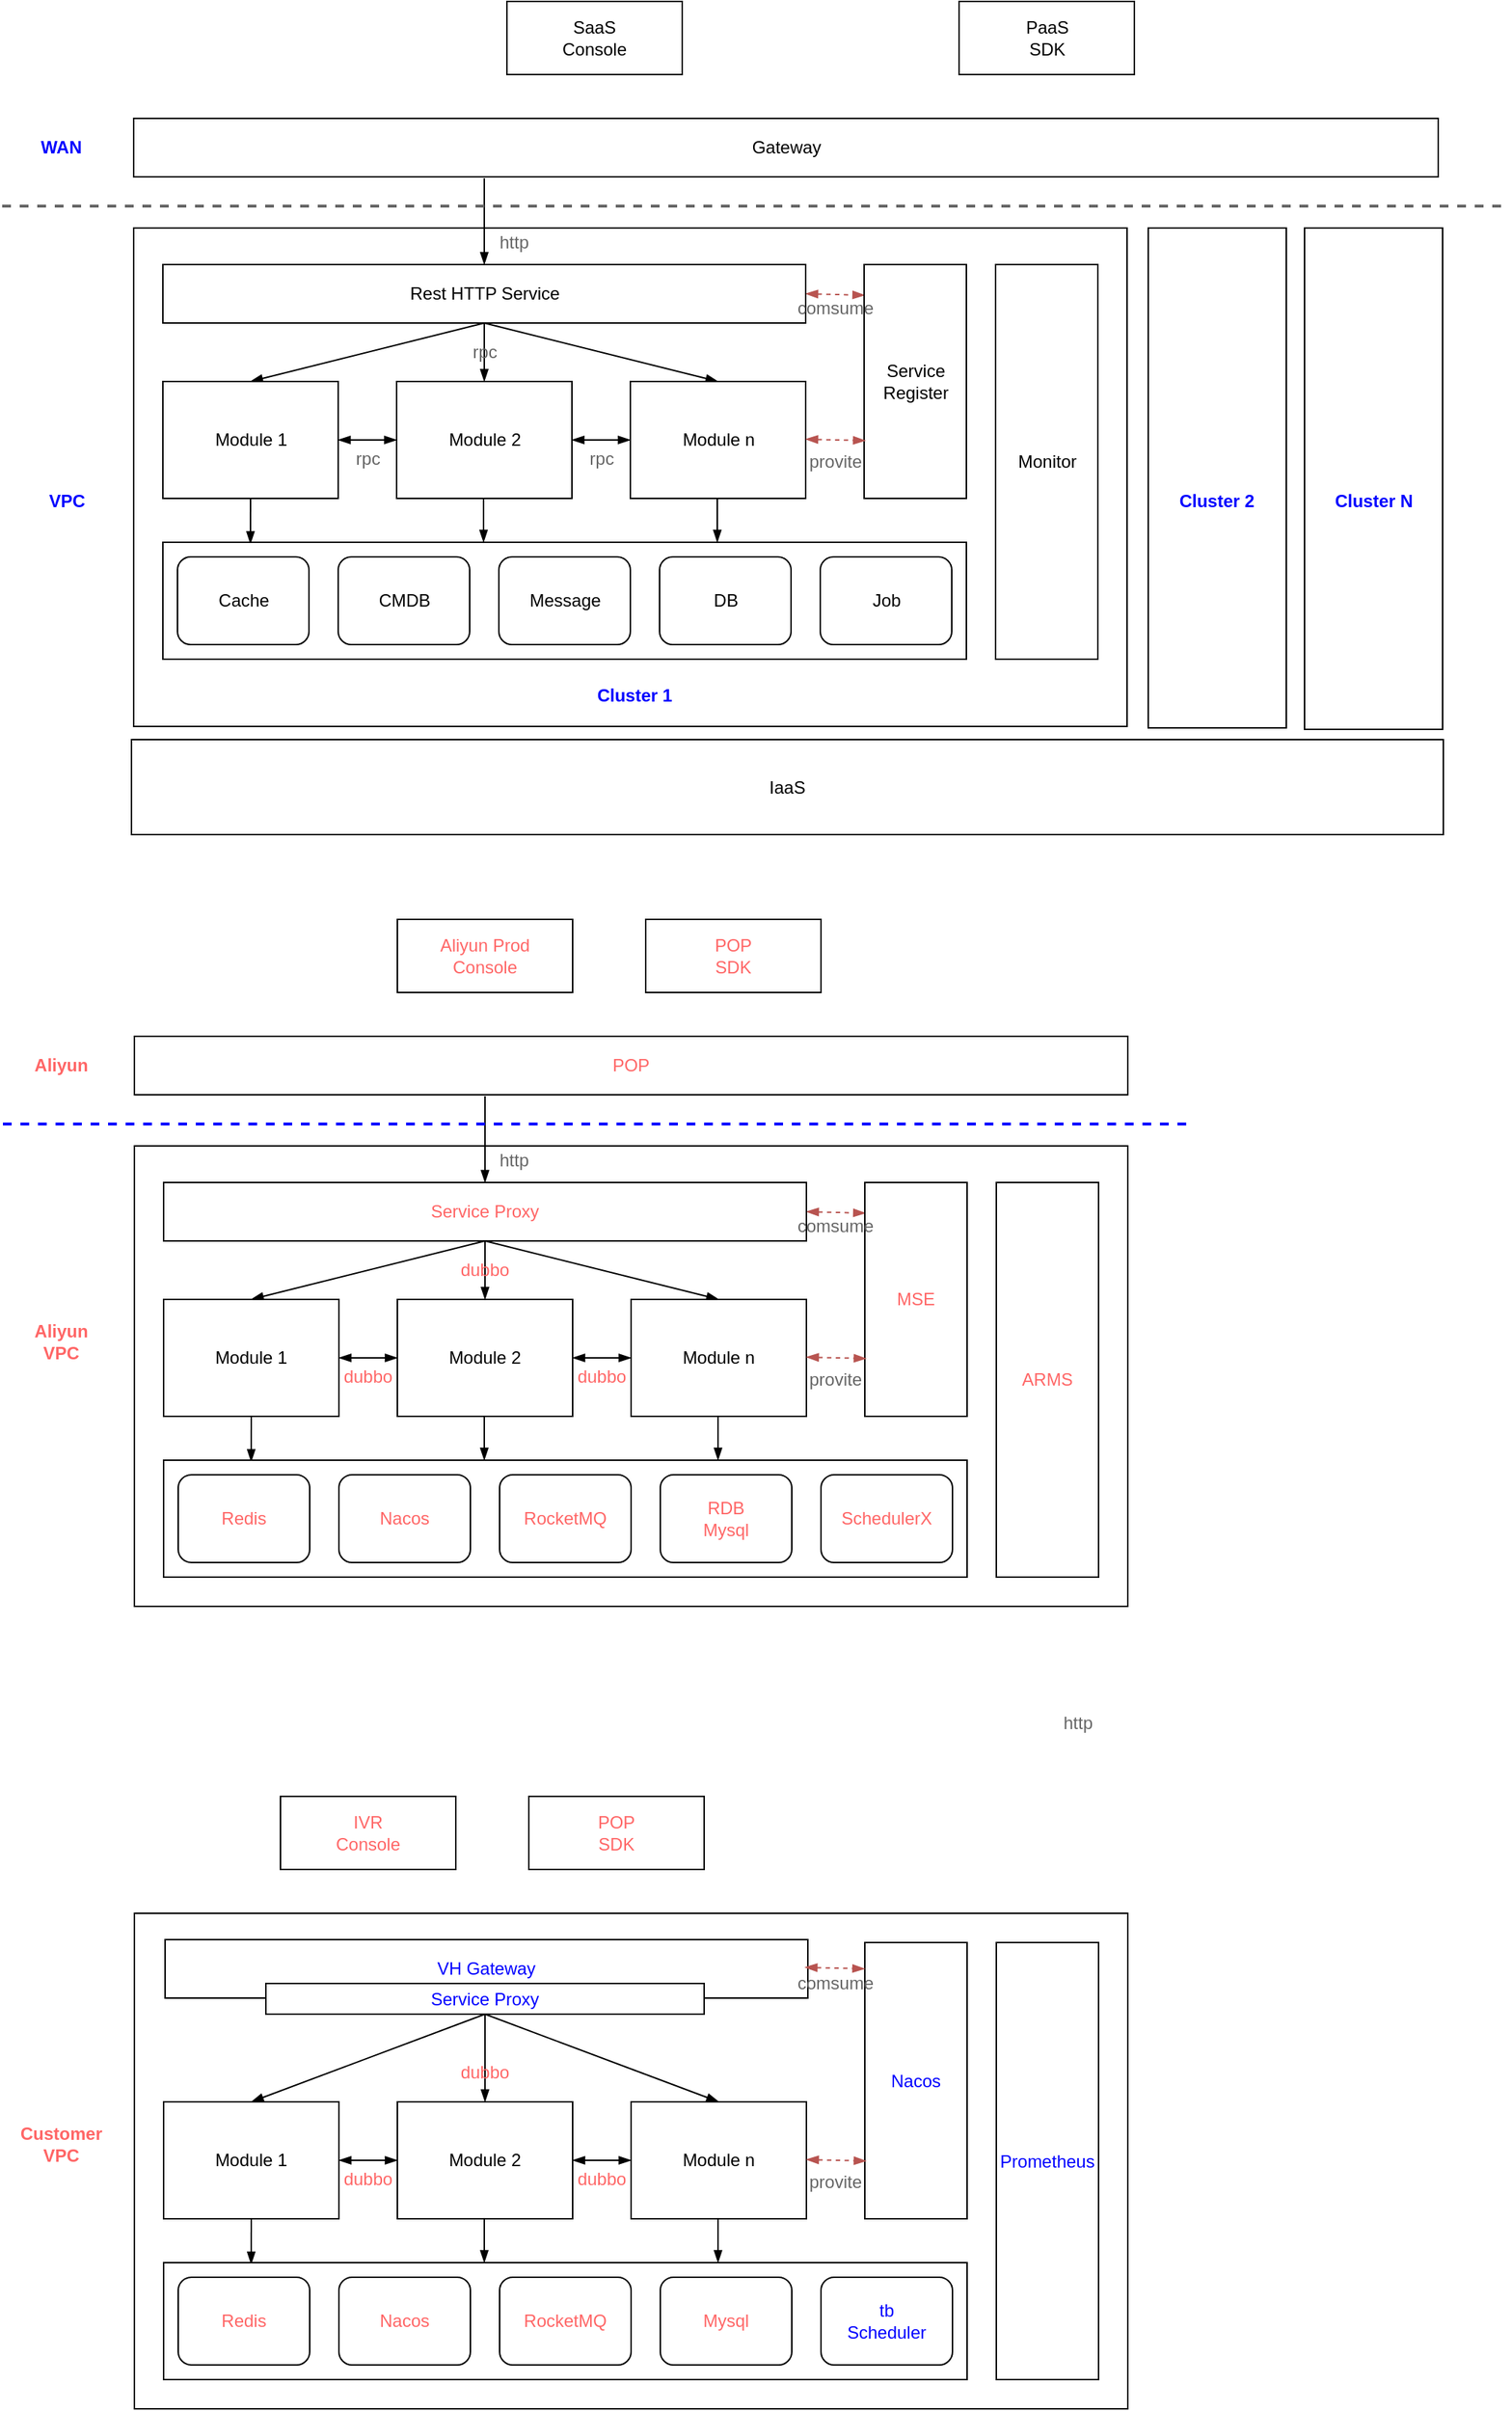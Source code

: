 <mxfile version="17.3.0" type="github">
  <diagram id="qBD8uF-JfwvzA7IrNaju" name="第 1 页">
    <mxGraphModel dx="1554" dy="994" grid="0" gridSize="10" guides="1" tooltips="1" connect="1" arrows="1" fold="1" page="1" pageScale="1" pageWidth="827" pageHeight="1169" math="0" shadow="0">
      <root>
        <mxCell id="0" />
        <mxCell id="1" parent="0" />
        <mxCell id="CRqmqo4FKYT-GxwhH9rx-8" value="" style="rounded=0;whiteSpace=wrap;html=1;" parent="1" vertex="1">
          <mxGeometry x="98.5" y="187" width="680" height="341" as="geometry" />
        </mxCell>
        <mxCell id="CRqmqo4FKYT-GxwhH9rx-20" style="edgeStyle=none;rounded=0;orthogonalLoop=1;jettySize=auto;html=1;entryX=0.5;entryY=0;entryDx=0;entryDy=0;startArrow=none;startFill=0;endArrow=blockThin;endFill=1;" parent="1" target="CRqmqo4FKYT-GxwhH9rx-2" edge="1">
          <mxGeometry relative="1" as="geometry">
            <mxPoint x="338.5" y="153" as="sourcePoint" />
          </mxGeometry>
        </mxCell>
        <mxCell id="CRqmqo4FKYT-GxwhH9rx-1" value="Gateway" style="rounded=0;whiteSpace=wrap;html=1;" parent="1" vertex="1">
          <mxGeometry x="98.5" y="112" width="893" height="40" as="geometry" />
        </mxCell>
        <mxCell id="CRqmqo4FKYT-GxwhH9rx-11" value="" style="edgeStyle=none;rounded=0;orthogonalLoop=1;jettySize=auto;html=1;startArrow=blockThin;startFill=1;endArrow=blockThin;endFill=1;exitX=1;exitY=0.5;exitDx=0;exitDy=0;entryX=0.008;entryY=0.131;entryDx=0;entryDy=0;entryPerimeter=0;dashed=1;fillColor=#f8cecc;strokeColor=#b85450;" parent="1" source="CRqmqo4FKYT-GxwhH9rx-2" target="CRqmqo4FKYT-GxwhH9rx-7" edge="1">
          <mxGeometry relative="1" as="geometry" />
        </mxCell>
        <mxCell id="CRqmqo4FKYT-GxwhH9rx-21" style="edgeStyle=none;rounded=0;orthogonalLoop=1;jettySize=auto;html=1;exitX=0.5;exitY=1;exitDx=0;exitDy=0;entryX=0.5;entryY=0;entryDx=0;entryDy=0;startArrow=none;startFill=0;endArrow=blockThin;endFill=1;" parent="1" source="CRqmqo4FKYT-GxwhH9rx-2" target="CRqmqo4FKYT-GxwhH9rx-3" edge="1">
          <mxGeometry relative="1" as="geometry" />
        </mxCell>
        <mxCell id="CRqmqo4FKYT-GxwhH9rx-22" style="edgeStyle=none;rounded=0;orthogonalLoop=1;jettySize=auto;html=1;exitX=0.5;exitY=1;exitDx=0;exitDy=0;entryX=0.5;entryY=0;entryDx=0;entryDy=0;startArrow=none;startFill=0;endArrow=blockThin;endFill=1;" parent="1" source="CRqmqo4FKYT-GxwhH9rx-2" target="CRqmqo4FKYT-GxwhH9rx-5" edge="1">
          <mxGeometry relative="1" as="geometry" />
        </mxCell>
        <mxCell id="CRqmqo4FKYT-GxwhH9rx-23" style="edgeStyle=none;rounded=0;orthogonalLoop=1;jettySize=auto;html=1;exitX=0.5;exitY=1;exitDx=0;exitDy=0;entryX=0.5;entryY=0;entryDx=0;entryDy=0;startArrow=none;startFill=0;endArrow=blockThin;endFill=1;" parent="1" source="CRqmqo4FKYT-GxwhH9rx-2" target="CRqmqo4FKYT-GxwhH9rx-6" edge="1">
          <mxGeometry relative="1" as="geometry" />
        </mxCell>
        <mxCell id="CRqmqo4FKYT-GxwhH9rx-2" value="Rest HTTP Service" style="rounded=0;whiteSpace=wrap;html=1;" parent="1" vertex="1">
          <mxGeometry x="118.5" y="212" width="440" height="40" as="geometry" />
        </mxCell>
        <mxCell id="CRqmqo4FKYT-GxwhH9rx-9" value="" style="rounded=0;orthogonalLoop=1;jettySize=auto;html=1;startArrow=blockThin;startFill=1;endArrow=blockThin;endFill=1;" parent="1" source="CRqmqo4FKYT-GxwhH9rx-3" target="CRqmqo4FKYT-GxwhH9rx-5" edge="1">
          <mxGeometry relative="1" as="geometry" />
        </mxCell>
        <mxCell id="CRqmqo4FKYT-GxwhH9rx-24" style="edgeStyle=none;rounded=0;orthogonalLoop=1;jettySize=auto;html=1;exitX=0.5;exitY=1;exitDx=0;exitDy=0;entryX=0.109;entryY=0.013;entryDx=0;entryDy=0;entryPerimeter=0;startArrow=none;startFill=0;endArrow=blockThin;endFill=1;" parent="1" source="CRqmqo4FKYT-GxwhH9rx-3" target="CRqmqo4FKYT-GxwhH9rx-14" edge="1">
          <mxGeometry relative="1" as="geometry" />
        </mxCell>
        <mxCell id="CRqmqo4FKYT-GxwhH9rx-3" value="Module 1" style="rounded=0;whiteSpace=wrap;html=1;" parent="1" vertex="1">
          <mxGeometry x="118.5" y="292" width="120" height="80" as="geometry" />
        </mxCell>
        <mxCell id="CRqmqo4FKYT-GxwhH9rx-10" value="" style="edgeStyle=none;rounded=0;orthogonalLoop=1;jettySize=auto;html=1;startArrow=blockThin;startFill=1;endArrow=blockThin;endFill=1;" parent="1" source="CRqmqo4FKYT-GxwhH9rx-5" target="CRqmqo4FKYT-GxwhH9rx-6" edge="1">
          <mxGeometry relative="1" as="geometry" />
        </mxCell>
        <mxCell id="CRqmqo4FKYT-GxwhH9rx-5" value="Module 2" style="rounded=0;whiteSpace=wrap;html=1;" parent="1" vertex="1">
          <mxGeometry x="278.5" y="292" width="120" height="80" as="geometry" />
        </mxCell>
        <mxCell id="CRqmqo4FKYT-GxwhH9rx-6" value="Module n" style="rounded=0;whiteSpace=wrap;html=1;" parent="1" vertex="1">
          <mxGeometry x="438.5" y="292" width="120" height="80" as="geometry" />
        </mxCell>
        <mxCell id="CRqmqo4FKYT-GxwhH9rx-7" value="Service&lt;br&gt;Register" style="rounded=0;whiteSpace=wrap;html=1;" parent="1" vertex="1">
          <mxGeometry x="598.5" y="212" width="70" height="160" as="geometry" />
        </mxCell>
        <mxCell id="CRqmqo4FKYT-GxwhH9rx-13" value="" style="edgeStyle=none;rounded=0;orthogonalLoop=1;jettySize=auto;html=1;startArrow=blockThin;startFill=1;endArrow=blockThin;endFill=1;exitX=1;exitY=0.5;exitDx=0;exitDy=0;entryX=0.008;entryY=0.131;entryDx=0;entryDy=0;entryPerimeter=0;dashed=1;fillColor=#f8cecc;strokeColor=#b85450;" parent="1" edge="1">
          <mxGeometry relative="1" as="geometry">
            <mxPoint x="558.5" y="331.5" as="sourcePoint" />
            <mxPoint x="599.46" y="332.46" as="targetPoint" />
          </mxGeometry>
        </mxCell>
        <mxCell id="CRqmqo4FKYT-GxwhH9rx-14" value="" style="rounded=0;whiteSpace=wrap;html=1;" parent="1" vertex="1">
          <mxGeometry x="118.5" y="402" width="550" height="80" as="geometry" />
        </mxCell>
        <mxCell id="CRqmqo4FKYT-GxwhH9rx-15" value="Cache" style="rounded=1;whiteSpace=wrap;html=1;" parent="1" vertex="1">
          <mxGeometry x="128.5" y="412" width="90" height="60" as="geometry" />
        </mxCell>
        <mxCell id="CRqmqo4FKYT-GxwhH9rx-16" value="CMDB" style="rounded=1;whiteSpace=wrap;html=1;" parent="1" vertex="1">
          <mxGeometry x="238.5" y="412" width="90" height="60" as="geometry" />
        </mxCell>
        <mxCell id="CRqmqo4FKYT-GxwhH9rx-17" value="Message" style="rounded=1;whiteSpace=wrap;html=1;" parent="1" vertex="1">
          <mxGeometry x="348.5" y="412" width="90" height="60" as="geometry" />
        </mxCell>
        <mxCell id="CRqmqo4FKYT-GxwhH9rx-18" value="DB" style="rounded=1;whiteSpace=wrap;html=1;" parent="1" vertex="1">
          <mxGeometry x="458.5" y="412" width="90" height="60" as="geometry" />
        </mxCell>
        <mxCell id="CRqmqo4FKYT-GxwhH9rx-19" value="Job" style="rounded=1;whiteSpace=wrap;html=1;" parent="1" vertex="1">
          <mxGeometry x="568.5" y="412" width="90" height="60" as="geometry" />
        </mxCell>
        <mxCell id="CRqmqo4FKYT-GxwhH9rx-25" style="edgeStyle=none;rounded=0;orthogonalLoop=1;jettySize=auto;html=1;exitX=0.5;exitY=1;exitDx=0;exitDy=0;entryX=0.1;entryY=0;entryDx=0;entryDy=0;entryPerimeter=0;startArrow=none;startFill=0;endArrow=blockThin;endFill=1;" parent="1" edge="1">
          <mxGeometry relative="1" as="geometry">
            <mxPoint x="338" y="372" as="sourcePoint" />
            <mxPoint x="338" y="402" as="targetPoint" />
          </mxGeometry>
        </mxCell>
        <mxCell id="CRqmqo4FKYT-GxwhH9rx-26" style="edgeStyle=none;rounded=0;orthogonalLoop=1;jettySize=auto;html=1;exitX=0.5;exitY=1;exitDx=0;exitDy=0;entryX=0.1;entryY=0;entryDx=0;entryDy=0;entryPerimeter=0;startArrow=none;startFill=0;endArrow=blockThin;endFill=1;" parent="1" edge="1">
          <mxGeometry relative="1" as="geometry">
            <mxPoint x="498" y="372" as="sourcePoint" />
            <mxPoint x="498" y="402" as="targetPoint" />
          </mxGeometry>
        </mxCell>
        <mxCell id="CRqmqo4FKYT-GxwhH9rx-27" value="Monitor" style="rounded=0;whiteSpace=wrap;html=1;" parent="1" vertex="1">
          <mxGeometry x="688.5" y="212" width="70" height="270" as="geometry" />
        </mxCell>
        <mxCell id="CRqmqo4FKYT-GxwhH9rx-28" value="SaaS&lt;br&gt;Console" style="rounded=0;whiteSpace=wrap;html=1;" parent="1" vertex="1">
          <mxGeometry x="354" y="32" width="120" height="50" as="geometry" />
        </mxCell>
        <mxCell id="CRqmqo4FKYT-GxwhH9rx-29" value="PaaS &lt;br&gt;SDK" style="rounded=0;whiteSpace=wrap;html=1;" parent="1" vertex="1">
          <mxGeometry x="663.5" y="32" width="120" height="50" as="geometry" />
        </mxCell>
        <mxCell id="CRqmqo4FKYT-GxwhH9rx-31" value="WAN" style="text;html=1;strokeColor=none;fillColor=none;align=center;verticalAlign=middle;whiteSpace=wrap;rounded=0;fontStyle=1;fontColor=#0000FF;" parent="1" vertex="1">
          <mxGeometry x="28.5" y="122" width="40" height="20" as="geometry" />
        </mxCell>
        <mxCell id="CRqmqo4FKYT-GxwhH9rx-32" value="VPC" style="text;html=1;strokeColor=none;fillColor=none;align=center;verticalAlign=middle;whiteSpace=wrap;rounded=0;fontStyle=1;fontColor=#0000FF;" parent="1" vertex="1">
          <mxGeometry x="33" y="364" width="40" height="20" as="geometry" />
        </mxCell>
        <mxCell id="CRqmqo4FKYT-GxwhH9rx-35" value="" style="endArrow=none;dashed=1;html=1;fontColor=#0000FF;strokeColor=#666666;strokeWidth=2;" parent="1" edge="1">
          <mxGeometry width="50" height="50" relative="1" as="geometry">
            <mxPoint x="8.5" y="172" as="sourcePoint" />
            <mxPoint x="1039" y="172" as="targetPoint" />
          </mxGeometry>
        </mxCell>
        <mxCell id="CRqmqo4FKYT-GxwhH9rx-36" value="rpc" style="text;html=1;strokeColor=none;fillColor=none;align=center;verticalAlign=middle;whiteSpace=wrap;rounded=0;fontColor=#666666;" parent="1" vertex="1">
          <mxGeometry x="318.5" y="262" width="40" height="20" as="geometry" />
        </mxCell>
        <mxCell id="CRqmqo4FKYT-GxwhH9rx-37" value="rpc" style="text;html=1;strokeColor=none;fillColor=none;align=center;verticalAlign=middle;whiteSpace=wrap;rounded=0;fontColor=#666666;" parent="1" vertex="1">
          <mxGeometry x="238.5" y="334.5" width="40" height="20" as="geometry" />
        </mxCell>
        <mxCell id="CRqmqo4FKYT-GxwhH9rx-38" value="http" style="text;html=1;strokeColor=none;fillColor=none;align=center;verticalAlign=middle;whiteSpace=wrap;rounded=0;fontColor=#666666;" parent="1" vertex="1">
          <mxGeometry x="338.5" y="187" width="40" height="20" as="geometry" />
        </mxCell>
        <mxCell id="CRqmqo4FKYT-GxwhH9rx-39" value="rpc" style="text;html=1;strokeColor=none;fillColor=none;align=center;verticalAlign=middle;whiteSpace=wrap;rounded=0;fontColor=#666666;" parent="1" vertex="1">
          <mxGeometry x="398.5" y="334.5" width="40" height="20" as="geometry" />
        </mxCell>
        <mxCell id="CRqmqo4FKYT-GxwhH9rx-40" value="provite" style="text;html=1;strokeColor=none;fillColor=none;align=center;verticalAlign=middle;whiteSpace=wrap;rounded=0;fontColor=#666666;" parent="1" vertex="1">
          <mxGeometry x="558.5" y="337" width="40" height="20" as="geometry" />
        </mxCell>
        <mxCell id="CRqmqo4FKYT-GxwhH9rx-41" value="comsume" style="text;html=1;strokeColor=none;fillColor=none;align=center;verticalAlign=middle;whiteSpace=wrap;rounded=0;fontColor=#666666;" parent="1" vertex="1">
          <mxGeometry x="558.5" y="232" width="40" height="20" as="geometry" />
        </mxCell>
        <mxCell id="CRqmqo4FKYT-GxwhH9rx-42" value="" style="rounded=0;whiteSpace=wrap;html=1;" parent="1" vertex="1">
          <mxGeometry x="99" y="815" width="680" height="315" as="geometry" />
        </mxCell>
        <mxCell id="CRqmqo4FKYT-GxwhH9rx-43" style="edgeStyle=none;rounded=0;orthogonalLoop=1;jettySize=auto;html=1;entryX=0.5;entryY=0;entryDx=0;entryDy=0;startArrow=none;startFill=0;endArrow=blockThin;endFill=1;" parent="1" target="CRqmqo4FKYT-GxwhH9rx-49" edge="1">
          <mxGeometry relative="1" as="geometry">
            <mxPoint x="339" y="781" as="sourcePoint" />
          </mxGeometry>
        </mxCell>
        <mxCell id="CRqmqo4FKYT-GxwhH9rx-44" value="&lt;font color=&quot;#ff6666&quot;&gt;POP&lt;/font&gt;" style="rounded=0;whiteSpace=wrap;html=1;" parent="1" vertex="1">
          <mxGeometry x="99" y="740" width="680" height="40" as="geometry" />
        </mxCell>
        <mxCell id="CRqmqo4FKYT-GxwhH9rx-45" value="" style="edgeStyle=none;rounded=0;orthogonalLoop=1;jettySize=auto;html=1;startArrow=blockThin;startFill=1;endArrow=blockThin;endFill=1;exitX=1;exitY=0.5;exitDx=0;exitDy=0;entryX=0.008;entryY=0.131;entryDx=0;entryDy=0;entryPerimeter=0;dashed=1;fillColor=#f8cecc;strokeColor=#b85450;" parent="1" source="CRqmqo4FKYT-GxwhH9rx-49" target="CRqmqo4FKYT-GxwhH9rx-56" edge="1">
          <mxGeometry relative="1" as="geometry" />
        </mxCell>
        <mxCell id="CRqmqo4FKYT-GxwhH9rx-46" style="edgeStyle=none;rounded=0;orthogonalLoop=1;jettySize=auto;html=1;exitX=0.5;exitY=1;exitDx=0;exitDy=0;entryX=0.5;entryY=0;entryDx=0;entryDy=0;startArrow=none;startFill=0;endArrow=blockThin;endFill=1;" parent="1" source="CRqmqo4FKYT-GxwhH9rx-49" target="CRqmqo4FKYT-GxwhH9rx-52" edge="1">
          <mxGeometry relative="1" as="geometry" />
        </mxCell>
        <mxCell id="CRqmqo4FKYT-GxwhH9rx-47" style="edgeStyle=none;rounded=0;orthogonalLoop=1;jettySize=auto;html=1;exitX=0.5;exitY=1;exitDx=0;exitDy=0;entryX=0.5;entryY=0;entryDx=0;entryDy=0;startArrow=none;startFill=0;endArrow=blockThin;endFill=1;" parent="1" source="CRqmqo4FKYT-GxwhH9rx-49" target="CRqmqo4FKYT-GxwhH9rx-54" edge="1">
          <mxGeometry relative="1" as="geometry" />
        </mxCell>
        <mxCell id="CRqmqo4FKYT-GxwhH9rx-48" style="edgeStyle=none;rounded=0;orthogonalLoop=1;jettySize=auto;html=1;exitX=0.5;exitY=1;exitDx=0;exitDy=0;entryX=0.5;entryY=0;entryDx=0;entryDy=0;startArrow=none;startFill=0;endArrow=blockThin;endFill=1;" parent="1" source="CRqmqo4FKYT-GxwhH9rx-49" target="CRqmqo4FKYT-GxwhH9rx-55" edge="1">
          <mxGeometry relative="1" as="geometry" />
        </mxCell>
        <mxCell id="CRqmqo4FKYT-GxwhH9rx-49" value="&lt;font color=&quot;#ff6666&quot;&gt;Service Proxy&lt;/font&gt;" style="rounded=0;whiteSpace=wrap;html=1;" parent="1" vertex="1">
          <mxGeometry x="119" y="840" width="440" height="40" as="geometry" />
        </mxCell>
        <mxCell id="CRqmqo4FKYT-GxwhH9rx-50" value="" style="rounded=0;orthogonalLoop=1;jettySize=auto;html=1;startArrow=blockThin;startFill=1;endArrow=blockThin;endFill=1;" parent="1" source="CRqmqo4FKYT-GxwhH9rx-52" target="CRqmqo4FKYT-GxwhH9rx-54" edge="1">
          <mxGeometry relative="1" as="geometry" />
        </mxCell>
        <mxCell id="CRqmqo4FKYT-GxwhH9rx-51" style="edgeStyle=none;rounded=0;orthogonalLoop=1;jettySize=auto;html=1;exitX=0.5;exitY=1;exitDx=0;exitDy=0;entryX=0.109;entryY=0.013;entryDx=0;entryDy=0;entryPerimeter=0;startArrow=none;startFill=0;endArrow=blockThin;endFill=1;" parent="1" source="CRqmqo4FKYT-GxwhH9rx-52" target="CRqmqo4FKYT-GxwhH9rx-58" edge="1">
          <mxGeometry relative="1" as="geometry" />
        </mxCell>
        <mxCell id="CRqmqo4FKYT-GxwhH9rx-52" value="Module 1" style="rounded=0;whiteSpace=wrap;html=1;" parent="1" vertex="1">
          <mxGeometry x="119" y="920" width="120" height="80" as="geometry" />
        </mxCell>
        <mxCell id="CRqmqo4FKYT-GxwhH9rx-53" value="" style="edgeStyle=none;rounded=0;orthogonalLoop=1;jettySize=auto;html=1;startArrow=blockThin;startFill=1;endArrow=blockThin;endFill=1;" parent="1" source="CRqmqo4FKYT-GxwhH9rx-54" target="CRqmqo4FKYT-GxwhH9rx-55" edge="1">
          <mxGeometry relative="1" as="geometry" />
        </mxCell>
        <mxCell id="CRqmqo4FKYT-GxwhH9rx-54" value="Module 2" style="rounded=0;whiteSpace=wrap;html=1;" parent="1" vertex="1">
          <mxGeometry x="279" y="920" width="120" height="80" as="geometry" />
        </mxCell>
        <mxCell id="CRqmqo4FKYT-GxwhH9rx-55" value="Module n" style="rounded=0;whiteSpace=wrap;html=1;" parent="1" vertex="1">
          <mxGeometry x="439" y="920" width="120" height="80" as="geometry" />
        </mxCell>
        <mxCell id="CRqmqo4FKYT-GxwhH9rx-56" value="MSE" style="rounded=0;whiteSpace=wrap;html=1;fontColor=#FF6666;" parent="1" vertex="1">
          <mxGeometry x="599" y="840" width="70" height="160" as="geometry" />
        </mxCell>
        <mxCell id="CRqmqo4FKYT-GxwhH9rx-57" value="" style="edgeStyle=none;rounded=0;orthogonalLoop=1;jettySize=auto;html=1;startArrow=blockThin;startFill=1;endArrow=blockThin;endFill=1;exitX=1;exitY=0.5;exitDx=0;exitDy=0;entryX=0.008;entryY=0.131;entryDx=0;entryDy=0;entryPerimeter=0;dashed=1;fillColor=#f8cecc;strokeColor=#b85450;" parent="1" edge="1">
          <mxGeometry relative="1" as="geometry">
            <mxPoint x="559" y="959.5" as="sourcePoint" />
            <mxPoint x="599.96" y="960.46" as="targetPoint" />
          </mxGeometry>
        </mxCell>
        <mxCell id="CRqmqo4FKYT-GxwhH9rx-58" value="" style="rounded=0;whiteSpace=wrap;html=1;" parent="1" vertex="1">
          <mxGeometry x="119" y="1030" width="550" height="80" as="geometry" />
        </mxCell>
        <mxCell id="CRqmqo4FKYT-GxwhH9rx-59" value="Redis" style="rounded=1;whiteSpace=wrap;html=1;fontColor=#FF6666;" parent="1" vertex="1">
          <mxGeometry x="129" y="1040" width="90" height="60" as="geometry" />
        </mxCell>
        <mxCell id="CRqmqo4FKYT-GxwhH9rx-60" value="Nacos" style="rounded=1;whiteSpace=wrap;html=1;fontColor=#FF6666;" parent="1" vertex="1">
          <mxGeometry x="239" y="1040" width="90" height="60" as="geometry" />
        </mxCell>
        <mxCell id="CRqmqo4FKYT-GxwhH9rx-61" value="RocketMQ" style="rounded=1;whiteSpace=wrap;html=1;fontColor=#FF6666;" parent="1" vertex="1">
          <mxGeometry x="349" y="1040" width="90" height="60" as="geometry" />
        </mxCell>
        <mxCell id="CRqmqo4FKYT-GxwhH9rx-62" value="RDB&lt;br&gt;Mysql" style="rounded=1;whiteSpace=wrap;html=1;fontColor=#FF6666;" parent="1" vertex="1">
          <mxGeometry x="459" y="1040" width="90" height="60" as="geometry" />
        </mxCell>
        <mxCell id="CRqmqo4FKYT-GxwhH9rx-63" value="SchedulerX" style="rounded=1;whiteSpace=wrap;html=1;fontColor=#FF6666;" parent="1" vertex="1">
          <mxGeometry x="569" y="1040" width="90" height="60" as="geometry" />
        </mxCell>
        <mxCell id="CRqmqo4FKYT-GxwhH9rx-64" style="edgeStyle=none;rounded=0;orthogonalLoop=1;jettySize=auto;html=1;exitX=0.5;exitY=1;exitDx=0;exitDy=0;entryX=0.1;entryY=0;entryDx=0;entryDy=0;entryPerimeter=0;startArrow=none;startFill=0;endArrow=blockThin;endFill=1;" parent="1" edge="1">
          <mxGeometry relative="1" as="geometry">
            <mxPoint x="338.5" y="1000" as="sourcePoint" />
            <mxPoint x="338.5" y="1030" as="targetPoint" />
          </mxGeometry>
        </mxCell>
        <mxCell id="CRqmqo4FKYT-GxwhH9rx-65" style="edgeStyle=none;rounded=0;orthogonalLoop=1;jettySize=auto;html=1;exitX=0.5;exitY=1;exitDx=0;exitDy=0;entryX=0.1;entryY=0;entryDx=0;entryDy=0;entryPerimeter=0;startArrow=none;startFill=0;endArrow=blockThin;endFill=1;" parent="1" edge="1">
          <mxGeometry relative="1" as="geometry">
            <mxPoint x="498.5" y="1000" as="sourcePoint" />
            <mxPoint x="498.5" y="1030" as="targetPoint" />
          </mxGeometry>
        </mxCell>
        <mxCell id="CRqmqo4FKYT-GxwhH9rx-66" value="ARMS" style="rounded=0;whiteSpace=wrap;html=1;fontColor=#FF6666;" parent="1" vertex="1">
          <mxGeometry x="689" y="840" width="70" height="270" as="geometry" />
        </mxCell>
        <mxCell id="CRqmqo4FKYT-GxwhH9rx-67" value="Aliyun Prod&lt;br&gt;Console" style="rounded=0;whiteSpace=wrap;html=1;fontColor=#FF6666;" parent="1" vertex="1">
          <mxGeometry x="279" y="660" width="120" height="50" as="geometry" />
        </mxCell>
        <mxCell id="CRqmqo4FKYT-GxwhH9rx-68" value="POP&lt;br&gt;SDK" style="rounded=0;whiteSpace=wrap;html=1;fontColor=#FF6666;" parent="1" vertex="1">
          <mxGeometry x="449" y="660" width="120" height="50" as="geometry" />
        </mxCell>
        <mxCell id="CRqmqo4FKYT-GxwhH9rx-69" value="Aliyun" style="text;html=1;strokeColor=none;fillColor=none;align=center;verticalAlign=middle;whiteSpace=wrap;rounded=0;fontStyle=1;fontColor=#FF6666;" parent="1" vertex="1">
          <mxGeometry x="29" y="750" width="40" height="20" as="geometry" />
        </mxCell>
        <mxCell id="CRqmqo4FKYT-GxwhH9rx-70" value="Aliyun&lt;br&gt;VPC" style="text;html=1;strokeColor=none;fillColor=none;align=center;verticalAlign=middle;whiteSpace=wrap;rounded=0;fontStyle=1;fontColor=#FF6666;" parent="1" vertex="1">
          <mxGeometry x="29" y="939" width="40" height="20" as="geometry" />
        </mxCell>
        <mxCell id="CRqmqo4FKYT-GxwhH9rx-71" value="" style="endArrow=none;dashed=1;html=1;fontColor=#0000FF;strokeColor=#0000FF;strokeWidth=2;" parent="1" edge="1">
          <mxGeometry width="50" height="50" relative="1" as="geometry">
            <mxPoint x="9" y="800" as="sourcePoint" />
            <mxPoint x="819" y="800" as="targetPoint" />
          </mxGeometry>
        </mxCell>
        <mxCell id="CRqmqo4FKYT-GxwhH9rx-72" value="dubbo" style="text;html=1;strokeColor=none;fillColor=none;align=center;verticalAlign=middle;whiteSpace=wrap;rounded=0;fontColor=#FF6666;" parent="1" vertex="1">
          <mxGeometry x="319" y="890" width="40" height="20" as="geometry" />
        </mxCell>
        <mxCell id="CRqmqo4FKYT-GxwhH9rx-73" value="dubbo" style="text;html=1;strokeColor=none;fillColor=none;align=center;verticalAlign=middle;whiteSpace=wrap;rounded=0;fontColor=#FF6666;" parent="1" vertex="1">
          <mxGeometry x="239" y="962.5" width="40" height="20" as="geometry" />
        </mxCell>
        <mxCell id="CRqmqo4FKYT-GxwhH9rx-74" value="http" style="text;html=1;strokeColor=none;fillColor=none;align=center;verticalAlign=middle;whiteSpace=wrap;rounded=0;fontColor=#666666;" parent="1" vertex="1">
          <mxGeometry x="339" y="815" width="40" height="20" as="geometry" />
        </mxCell>
        <mxCell id="CRqmqo4FKYT-GxwhH9rx-75" value="dubbo" style="text;html=1;strokeColor=none;fillColor=none;align=center;verticalAlign=middle;whiteSpace=wrap;rounded=0;fontColor=#FF6666;" parent="1" vertex="1">
          <mxGeometry x="399" y="962.5" width="40" height="20" as="geometry" />
        </mxCell>
        <mxCell id="CRqmqo4FKYT-GxwhH9rx-76" value="provite" style="text;html=1;strokeColor=none;fillColor=none;align=center;verticalAlign=middle;whiteSpace=wrap;rounded=0;fontColor=#666666;" parent="1" vertex="1">
          <mxGeometry x="559" y="965" width="40" height="20" as="geometry" />
        </mxCell>
        <mxCell id="CRqmqo4FKYT-GxwhH9rx-77" value="comsume" style="text;html=1;strokeColor=none;fillColor=none;align=center;verticalAlign=middle;whiteSpace=wrap;rounded=0;fontColor=#666666;" parent="1" vertex="1">
          <mxGeometry x="559" y="860" width="40" height="20" as="geometry" />
        </mxCell>
        <mxCell id="CRqmqo4FKYT-GxwhH9rx-78" value="" style="rounded=0;whiteSpace=wrap;html=1;" parent="1" vertex="1">
          <mxGeometry x="99" y="1340" width="680" height="339" as="geometry" />
        </mxCell>
        <mxCell id="CRqmqo4FKYT-GxwhH9rx-80" value="&lt;font&gt;VH Gateway&lt;/font&gt;" style="rounded=0;whiteSpace=wrap;html=1;fontColor=#0000FF;" parent="1" vertex="1">
          <mxGeometry x="120" y="1358" width="440" height="40" as="geometry" />
        </mxCell>
        <mxCell id="CRqmqo4FKYT-GxwhH9rx-82" style="edgeStyle=none;rounded=0;orthogonalLoop=1;jettySize=auto;html=1;exitX=0.5;exitY=1;exitDx=0;exitDy=0;entryX=0.5;entryY=0;entryDx=0;entryDy=0;startArrow=none;startFill=0;endArrow=blockThin;endFill=1;" parent="1" source="CRqmqo4FKYT-GxwhH9rx-85" target="CRqmqo4FKYT-GxwhH9rx-88" edge="1">
          <mxGeometry relative="1" as="geometry" />
        </mxCell>
        <mxCell id="CRqmqo4FKYT-GxwhH9rx-83" style="edgeStyle=none;rounded=0;orthogonalLoop=1;jettySize=auto;html=1;exitX=0.5;exitY=1;exitDx=0;exitDy=0;entryX=0.5;entryY=0;entryDx=0;entryDy=0;startArrow=none;startFill=0;endArrow=blockThin;endFill=1;" parent="1" source="CRqmqo4FKYT-GxwhH9rx-85" target="CRqmqo4FKYT-GxwhH9rx-90" edge="1">
          <mxGeometry relative="1" as="geometry" />
        </mxCell>
        <mxCell id="CRqmqo4FKYT-GxwhH9rx-84" style="edgeStyle=none;rounded=0;orthogonalLoop=1;jettySize=auto;html=1;exitX=0.5;exitY=1;exitDx=0;exitDy=0;entryX=0.5;entryY=0;entryDx=0;entryDy=0;startArrow=none;startFill=0;endArrow=blockThin;endFill=1;" parent="1" source="CRqmqo4FKYT-GxwhH9rx-85" target="CRqmqo4FKYT-GxwhH9rx-91" edge="1">
          <mxGeometry relative="1" as="geometry" />
        </mxCell>
        <mxCell id="CRqmqo4FKYT-GxwhH9rx-85" value="&lt;font&gt;Service Proxy&lt;/font&gt;" style="rounded=0;whiteSpace=wrap;html=1;fontColor=#0000FF;" parent="1" vertex="1">
          <mxGeometry x="189" y="1388" width="300" height="21" as="geometry" />
        </mxCell>
        <mxCell id="CRqmqo4FKYT-GxwhH9rx-86" value="" style="rounded=0;orthogonalLoop=1;jettySize=auto;html=1;startArrow=blockThin;startFill=1;endArrow=blockThin;endFill=1;" parent="1" source="CRqmqo4FKYT-GxwhH9rx-88" target="CRqmqo4FKYT-GxwhH9rx-90" edge="1">
          <mxGeometry relative="1" as="geometry" />
        </mxCell>
        <mxCell id="CRqmqo4FKYT-GxwhH9rx-87" style="edgeStyle=none;rounded=0;orthogonalLoop=1;jettySize=auto;html=1;exitX=0.5;exitY=1;exitDx=0;exitDy=0;entryX=0.109;entryY=0.013;entryDx=0;entryDy=0;entryPerimeter=0;startArrow=none;startFill=0;endArrow=blockThin;endFill=1;" parent="1" source="CRqmqo4FKYT-GxwhH9rx-88" target="CRqmqo4FKYT-GxwhH9rx-94" edge="1">
          <mxGeometry relative="1" as="geometry" />
        </mxCell>
        <mxCell id="CRqmqo4FKYT-GxwhH9rx-88" value="Module 1" style="rounded=0;whiteSpace=wrap;html=1;" parent="1" vertex="1">
          <mxGeometry x="119" y="1469" width="120" height="80" as="geometry" />
        </mxCell>
        <mxCell id="CRqmqo4FKYT-GxwhH9rx-89" value="" style="edgeStyle=none;rounded=0;orthogonalLoop=1;jettySize=auto;html=1;startArrow=blockThin;startFill=1;endArrow=blockThin;endFill=1;" parent="1" source="CRqmqo4FKYT-GxwhH9rx-90" target="CRqmqo4FKYT-GxwhH9rx-91" edge="1">
          <mxGeometry relative="1" as="geometry" />
        </mxCell>
        <mxCell id="CRqmqo4FKYT-GxwhH9rx-90" value="Module 2" style="rounded=0;whiteSpace=wrap;html=1;" parent="1" vertex="1">
          <mxGeometry x="279" y="1469" width="120" height="80" as="geometry" />
        </mxCell>
        <mxCell id="CRqmqo4FKYT-GxwhH9rx-91" value="Module n" style="rounded=0;whiteSpace=wrap;html=1;" parent="1" vertex="1">
          <mxGeometry x="439" y="1469" width="120" height="80" as="geometry" />
        </mxCell>
        <mxCell id="CRqmqo4FKYT-GxwhH9rx-92" value="Nacos" style="rounded=0;whiteSpace=wrap;html=1;fontColor=#0000FF;" parent="1" vertex="1">
          <mxGeometry x="599" y="1360" width="70" height="189" as="geometry" />
        </mxCell>
        <mxCell id="CRqmqo4FKYT-GxwhH9rx-93" value="" style="edgeStyle=none;rounded=0;orthogonalLoop=1;jettySize=auto;html=1;startArrow=blockThin;startFill=1;endArrow=blockThin;endFill=1;exitX=1;exitY=0.5;exitDx=0;exitDy=0;entryX=0.008;entryY=0.131;entryDx=0;entryDy=0;entryPerimeter=0;dashed=1;fillColor=#f8cecc;strokeColor=#b85450;" parent="1" edge="1">
          <mxGeometry relative="1" as="geometry">
            <mxPoint x="559" y="1508.5" as="sourcePoint" />
            <mxPoint x="599.96" y="1509.46" as="targetPoint" />
          </mxGeometry>
        </mxCell>
        <mxCell id="CRqmqo4FKYT-GxwhH9rx-94" value="" style="rounded=0;whiteSpace=wrap;html=1;" parent="1" vertex="1">
          <mxGeometry x="119" y="1579" width="550" height="80" as="geometry" />
        </mxCell>
        <mxCell id="CRqmqo4FKYT-GxwhH9rx-95" value="Redis" style="rounded=1;whiteSpace=wrap;html=1;fontColor=#FF6666;" parent="1" vertex="1">
          <mxGeometry x="129" y="1589" width="90" height="60" as="geometry" />
        </mxCell>
        <mxCell id="CRqmqo4FKYT-GxwhH9rx-96" value="Nacos" style="rounded=1;whiteSpace=wrap;html=1;fontColor=#FF6666;" parent="1" vertex="1">
          <mxGeometry x="239" y="1589" width="90" height="60" as="geometry" />
        </mxCell>
        <mxCell id="CRqmqo4FKYT-GxwhH9rx-97" value="RocketMQ" style="rounded=1;whiteSpace=wrap;html=1;fontColor=#FF6666;" parent="1" vertex="1">
          <mxGeometry x="349" y="1589" width="90" height="60" as="geometry" />
        </mxCell>
        <mxCell id="CRqmqo4FKYT-GxwhH9rx-98" value="Mysql" style="rounded=1;whiteSpace=wrap;html=1;fontColor=#FF6666;" parent="1" vertex="1">
          <mxGeometry x="459" y="1589" width="90" height="60" as="geometry" />
        </mxCell>
        <mxCell id="CRqmqo4FKYT-GxwhH9rx-99" value="tb&lt;br&gt;Scheduler" style="rounded=1;whiteSpace=wrap;html=1;fontColor=#0000FF;" parent="1" vertex="1">
          <mxGeometry x="569" y="1589" width="90" height="60" as="geometry" />
        </mxCell>
        <mxCell id="CRqmqo4FKYT-GxwhH9rx-100" style="edgeStyle=none;rounded=0;orthogonalLoop=1;jettySize=auto;html=1;exitX=0.5;exitY=1;exitDx=0;exitDy=0;entryX=0.1;entryY=0;entryDx=0;entryDy=0;entryPerimeter=0;startArrow=none;startFill=0;endArrow=blockThin;endFill=1;" parent="1" edge="1">
          <mxGeometry relative="1" as="geometry">
            <mxPoint x="338.5" y="1549" as="sourcePoint" />
            <mxPoint x="338.5" y="1579" as="targetPoint" />
          </mxGeometry>
        </mxCell>
        <mxCell id="CRqmqo4FKYT-GxwhH9rx-101" style="edgeStyle=none;rounded=0;orthogonalLoop=1;jettySize=auto;html=1;exitX=0.5;exitY=1;exitDx=0;exitDy=0;entryX=0.1;entryY=0;entryDx=0;entryDy=0;entryPerimeter=0;startArrow=none;startFill=0;endArrow=blockThin;endFill=1;" parent="1" edge="1">
          <mxGeometry relative="1" as="geometry">
            <mxPoint x="498.5" y="1549" as="sourcePoint" />
            <mxPoint x="498.5" y="1579" as="targetPoint" />
          </mxGeometry>
        </mxCell>
        <mxCell id="CRqmqo4FKYT-GxwhH9rx-102" value="Prometheus" style="rounded=0;whiteSpace=wrap;html=1;fontColor=#0000FF;" parent="1" vertex="1">
          <mxGeometry x="689" y="1360" width="70" height="299" as="geometry" />
        </mxCell>
        <mxCell id="CRqmqo4FKYT-GxwhH9rx-103" value="IVR&lt;br&gt;Console" style="rounded=0;whiteSpace=wrap;html=1;fontColor=#FF6666;" parent="1" vertex="1">
          <mxGeometry x="199" y="1260" width="120" height="50" as="geometry" />
        </mxCell>
        <mxCell id="CRqmqo4FKYT-GxwhH9rx-104" value="POP&lt;br&gt;SDK" style="rounded=0;whiteSpace=wrap;html=1;fontColor=#FF6666;" parent="1" vertex="1">
          <mxGeometry x="369" y="1260" width="120" height="50" as="geometry" />
        </mxCell>
        <mxCell id="CRqmqo4FKYT-GxwhH9rx-106" value="Customer&lt;br&gt;VPC" style="text;html=1;strokeColor=none;fillColor=none;align=center;verticalAlign=middle;whiteSpace=wrap;rounded=0;fontStyle=1;fontColor=#FF6666;" parent="1" vertex="1">
          <mxGeometry x="29" y="1488" width="40" height="20" as="geometry" />
        </mxCell>
        <mxCell id="CRqmqo4FKYT-GxwhH9rx-108" value="dubbo" style="text;html=1;strokeColor=none;fillColor=none;align=center;verticalAlign=middle;whiteSpace=wrap;rounded=0;fontColor=#FF6666;" parent="1" vertex="1">
          <mxGeometry x="319" y="1439" width="40" height="20" as="geometry" />
        </mxCell>
        <mxCell id="CRqmqo4FKYT-GxwhH9rx-109" value="dubbo" style="text;html=1;strokeColor=none;fillColor=none;align=center;verticalAlign=middle;whiteSpace=wrap;rounded=0;fontColor=#FF6666;" parent="1" vertex="1">
          <mxGeometry x="239" y="1511.5" width="40" height="20" as="geometry" />
        </mxCell>
        <mxCell id="CRqmqo4FKYT-GxwhH9rx-110" value="http" style="text;html=1;strokeColor=none;fillColor=none;align=center;verticalAlign=middle;whiteSpace=wrap;rounded=0;fontColor=#666666;" parent="1" vertex="1">
          <mxGeometry x="725" y="1200" width="40" height="20" as="geometry" />
        </mxCell>
        <mxCell id="CRqmqo4FKYT-GxwhH9rx-111" value="dubbo" style="text;html=1;strokeColor=none;fillColor=none;align=center;verticalAlign=middle;whiteSpace=wrap;rounded=0;fontColor=#FF6666;" parent="1" vertex="1">
          <mxGeometry x="399" y="1511.5" width="40" height="20" as="geometry" />
        </mxCell>
        <mxCell id="CRqmqo4FKYT-GxwhH9rx-112" value="provite" style="text;html=1;strokeColor=none;fillColor=none;align=center;verticalAlign=middle;whiteSpace=wrap;rounded=0;fontColor=#666666;" parent="1" vertex="1">
          <mxGeometry x="559" y="1514" width="40" height="20" as="geometry" />
        </mxCell>
        <mxCell id="CRqmqo4FKYT-GxwhH9rx-113" value="comsume" style="text;html=1;strokeColor=none;fillColor=none;align=center;verticalAlign=middle;whiteSpace=wrap;rounded=0;fontColor=#666666;" parent="1" vertex="1">
          <mxGeometry x="559" y="1378" width="40" height="20" as="geometry" />
        </mxCell>
        <mxCell id="CRqmqo4FKYT-GxwhH9rx-115" value="" style="edgeStyle=none;rounded=0;orthogonalLoop=1;jettySize=auto;html=1;startArrow=blockThin;startFill=1;endArrow=blockThin;endFill=1;exitX=1;exitY=0.5;exitDx=0;exitDy=0;entryX=0.008;entryY=0.131;entryDx=0;entryDy=0;entryPerimeter=0;dashed=1;fillColor=#f8cecc;strokeColor=#b85450;" parent="1" edge="1">
          <mxGeometry relative="1" as="geometry">
            <mxPoint x="558.04" y="1377" as="sourcePoint" />
            <mxPoint x="599" y="1377.96" as="targetPoint" />
          </mxGeometry>
        </mxCell>
        <mxCell id="izkZVs6-7qA3rMRKbtzD-1" value="IaaS" style="rounded=0;whiteSpace=wrap;html=1;" vertex="1" parent="1">
          <mxGeometry x="97" y="537" width="898" height="65" as="geometry" />
        </mxCell>
        <mxCell id="izkZVs6-7qA3rMRKbtzD-2" value="&lt;span style=&quot;color: rgba(0 , 0 , 0 , 0) ; font-family: monospace ; font-size: 0px&quot;&gt;%3CmxGraphModel%3E%3Croot%3E%3CmxCell%20id%3D%220%22%2F%3E%3CmxCell%20id%3D%221%22%20parent%3D%220%22%2F%3E%3CmxCell%20id%3D%222%22%20value%3D%22Cluster1%22%20style%3D%22text%3Bhtml%3D1%3BstrokeColor%3Dnone%3BfillColor%3Dnone%3Balign%3Dcenter%3BverticalAlign%3Dmiddle%3BwhiteSpace%3Dwrap%3Brounded%3D0%3BfontStyle%3D1%3BfontColor%3D%230000FF%3B%22%20vertex%3D%221%22%20parent%3D%221%22%3E%3CmxGeometry%20x%3D%22418.5%22%20y%3D%22572%22%20width%3D%2240%22%20height%3D%2220%22%20as%3D%22geometry%22%2F%3E%3C%2FmxCell%3E%3C%2Froot%3E%3C%2FmxGraphModel%3E&lt;/span&gt;" style="rounded=0;whiteSpace=wrap;html=1;" vertex="1" parent="1">
          <mxGeometry x="793" y="187" width="94.5" height="342" as="geometry" />
        </mxCell>
        <mxCell id="izkZVs6-7qA3rMRKbtzD-4" value="" style="rounded=0;whiteSpace=wrap;html=1;" vertex="1" parent="1">
          <mxGeometry x="900" y="187" width="94.5" height="343" as="geometry" />
        </mxCell>
        <mxCell id="izkZVs6-7qA3rMRKbtzD-5" value="Cluster 1" style="text;html=1;strokeColor=none;fillColor=none;align=center;verticalAlign=middle;whiteSpace=wrap;rounded=0;fontStyle=1;fontColor=#0000FF;" vertex="1" parent="1">
          <mxGeometry x="407.5" y="497" width="66.5" height="20" as="geometry" />
        </mxCell>
        <mxCell id="izkZVs6-7qA3rMRKbtzD-6" value="Cluster 2" style="text;html=1;strokeColor=none;fillColor=none;align=center;verticalAlign=middle;whiteSpace=wrap;rounded=0;fontStyle=1;fontColor=#0000FF;" vertex="1" parent="1">
          <mxGeometry x="812.38" y="364" width="55.75" height="20" as="geometry" />
        </mxCell>
        <mxCell id="izkZVs6-7qA3rMRKbtzD-7" value="Cluster N" style="text;html=1;strokeColor=none;fillColor=none;align=center;verticalAlign=middle;whiteSpace=wrap;rounded=0;fontStyle=1;fontColor=#0000FF;" vertex="1" parent="1">
          <mxGeometry x="916.88" y="364" width="60.75" height="20" as="geometry" />
        </mxCell>
      </root>
    </mxGraphModel>
  </diagram>
</mxfile>
